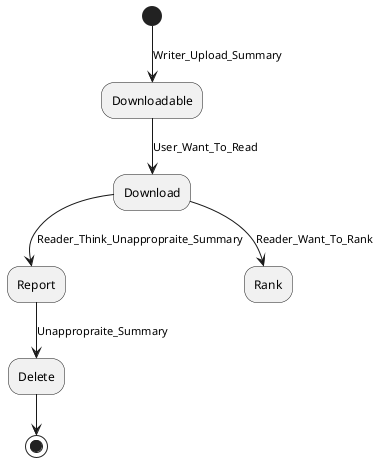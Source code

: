 @startuml
(*)  -->[Writer_Upload_Summary] "Downloadable"
"Downloadable"--> [User_Want_To_Read]"Download"
--> [Reader_Think_Unappropraite_Summary] "Report"
"Report"-->[Unappropraite_Summary] "Delete"
-->(*)
"Download" -->[Reader_Want_To_Rank] "Rank"
@enduml